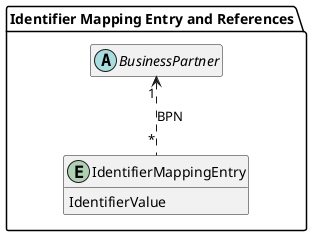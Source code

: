 @startuml identifier-mapping-entry

package "Identifier Mapping Entry and References" {
  abstract class BusinessPartner {}
  
  entity IdentifierMappingEntry {
    IdentifierValue
  }

  IdentifierMappingEntry "*" .u.> "1" BusinessPartner : BPN
}

hide methods
hide BusinessPartner members
@enduml
